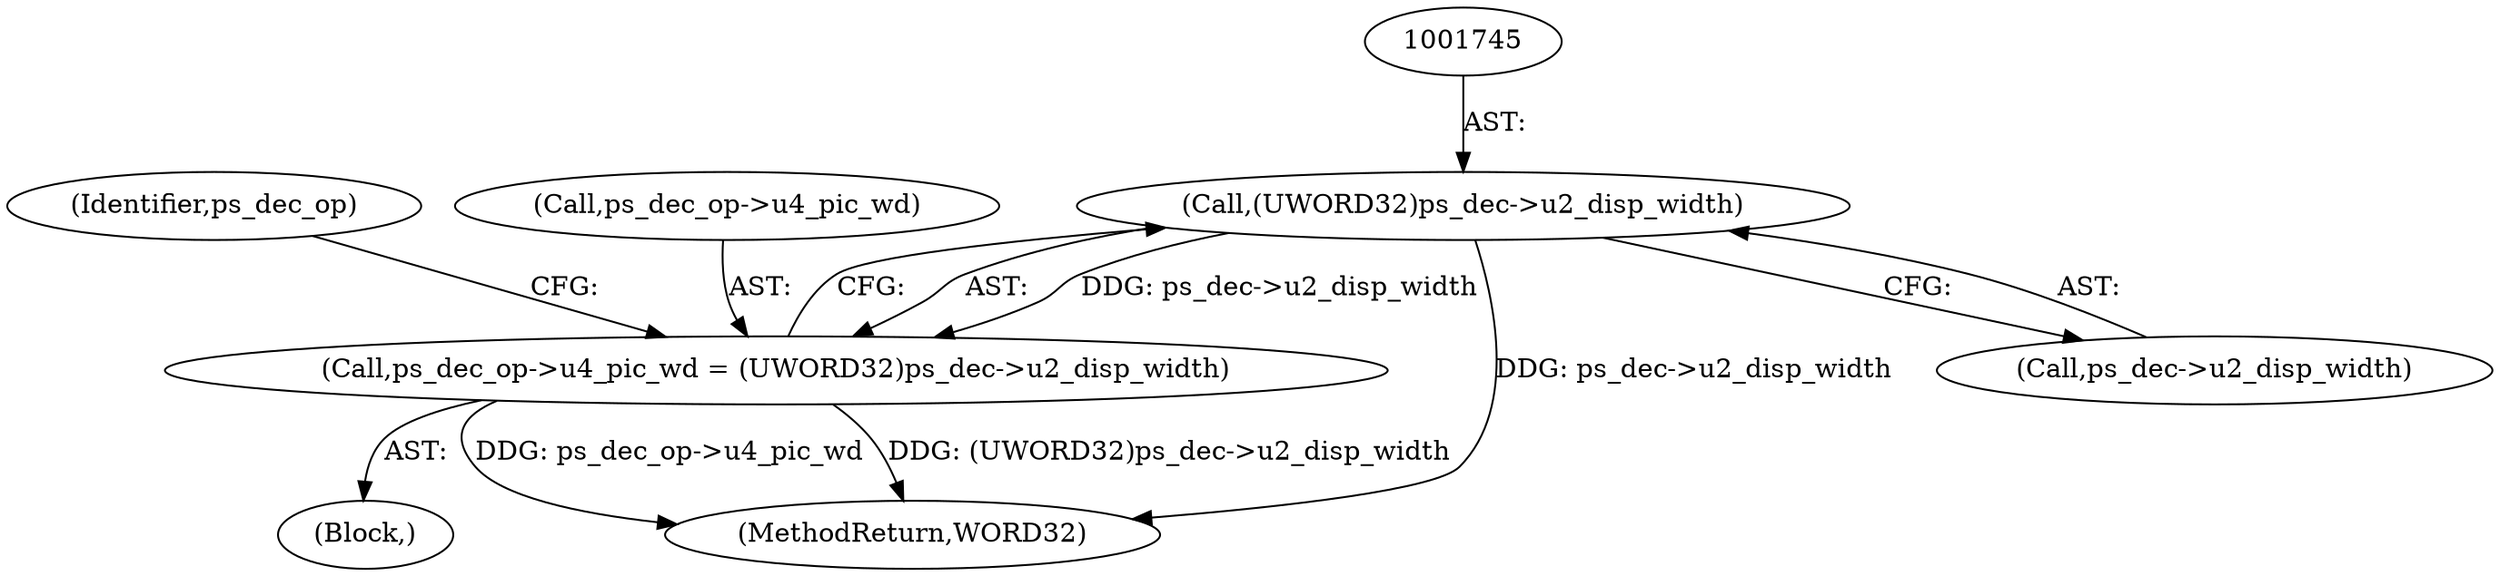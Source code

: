 digraph "0_Android_0b23c81c3dd9ec38f7e6806a3955fed1925541a0@pointer" {
"1001744" [label="(Call,(UWORD32)ps_dec->u2_disp_width)"];
"1001740" [label="(Call,ps_dec_op->u4_pic_wd = (UWORD32)ps_dec->u2_disp_width)"];
"1001751" [label="(Identifier,ps_dec_op)"];
"1002226" [label="(MethodReturn,WORD32)"];
"1001739" [label="(Block,)"];
"1001746" [label="(Call,ps_dec->u2_disp_width)"];
"1001744" [label="(Call,(UWORD32)ps_dec->u2_disp_width)"];
"1001740" [label="(Call,ps_dec_op->u4_pic_wd = (UWORD32)ps_dec->u2_disp_width)"];
"1001741" [label="(Call,ps_dec_op->u4_pic_wd)"];
"1001744" -> "1001740"  [label="AST: "];
"1001744" -> "1001746"  [label="CFG: "];
"1001745" -> "1001744"  [label="AST: "];
"1001746" -> "1001744"  [label="AST: "];
"1001740" -> "1001744"  [label="CFG: "];
"1001744" -> "1002226"  [label="DDG: ps_dec->u2_disp_width"];
"1001744" -> "1001740"  [label="DDG: ps_dec->u2_disp_width"];
"1001740" -> "1001739"  [label="AST: "];
"1001741" -> "1001740"  [label="AST: "];
"1001751" -> "1001740"  [label="CFG: "];
"1001740" -> "1002226"  [label="DDG: (UWORD32)ps_dec->u2_disp_width"];
"1001740" -> "1002226"  [label="DDG: ps_dec_op->u4_pic_wd"];
}
